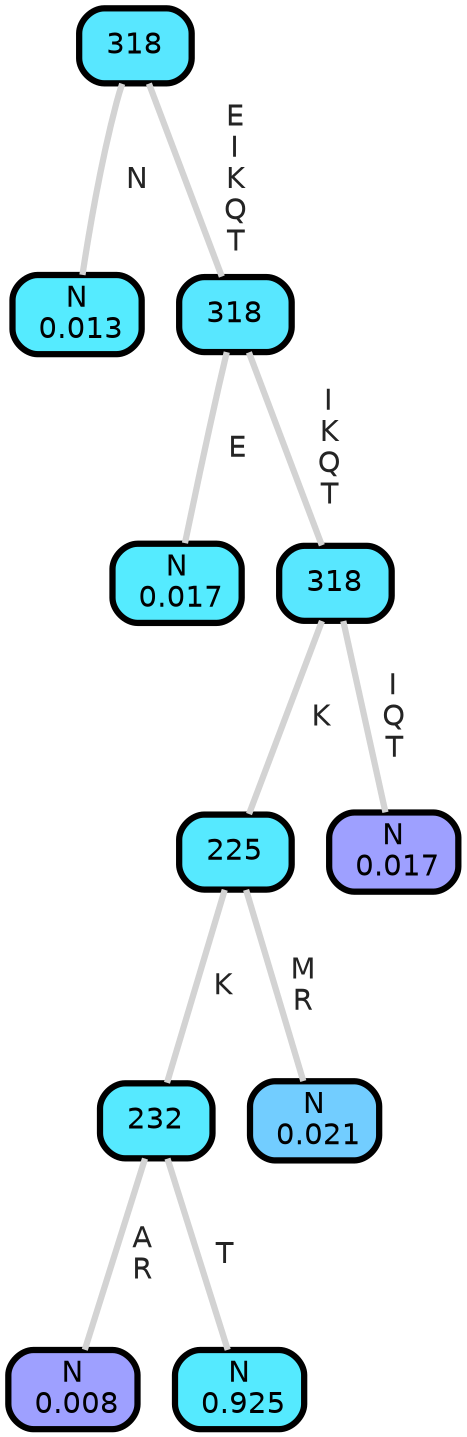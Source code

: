 graph Tree {
node [shape=box, style="filled, rounded",color="black",penwidth="3",fontcolor="black",                 fontname=helvetica] ;
graph [ranksep="0 equally", splines=straight,                 bgcolor=transparent, dpi=200] ;
edge [fontname=helvetica, fontweight=bold,fontcolor=grey14,color=lightgray] ;
0 [label="N
 0.013", fillcolor="#55ebff"] ;
1 [label="318", fillcolor="#58e7ff"] ;
2 [label="N
 0.017", fillcolor="#55ebff"] ;
3 [label="318", fillcolor="#58e7ff"] ;
4 [label="N
 0.008", fillcolor="#9ea0ff"] ;
5 [label="232", fillcolor="#56e9ff"] ;
6 [label="N
 0.925", fillcolor="#55eaff"] ;
7 [label="225", fillcolor="#56e9ff"] ;
8 [label="N
 0.021", fillcolor="#72cdff"] ;
9 [label="318", fillcolor="#58e7ff"] ;
10 [label="N
 0.017", fillcolor="#9ea0ff"] ;
1 -- 0 [label=" N",penwidth=3] ;
1 -- 3 [label=" E\n I\n K\n Q\n T",penwidth=3] ;
3 -- 2 [label=" E",penwidth=3] ;
3 -- 9 [label=" I\n K\n Q\n T",penwidth=3] ;
5 -- 4 [label=" A\n R",penwidth=3] ;
5 -- 6 [label=" T",penwidth=3] ;
7 -- 5 [label=" K",penwidth=3] ;
7 -- 8 [label=" M\n R",penwidth=3] ;
9 -- 7 [label=" K",penwidth=3] ;
9 -- 10 [label=" I\n Q\n T",penwidth=3] ;
{rank = same;}}
